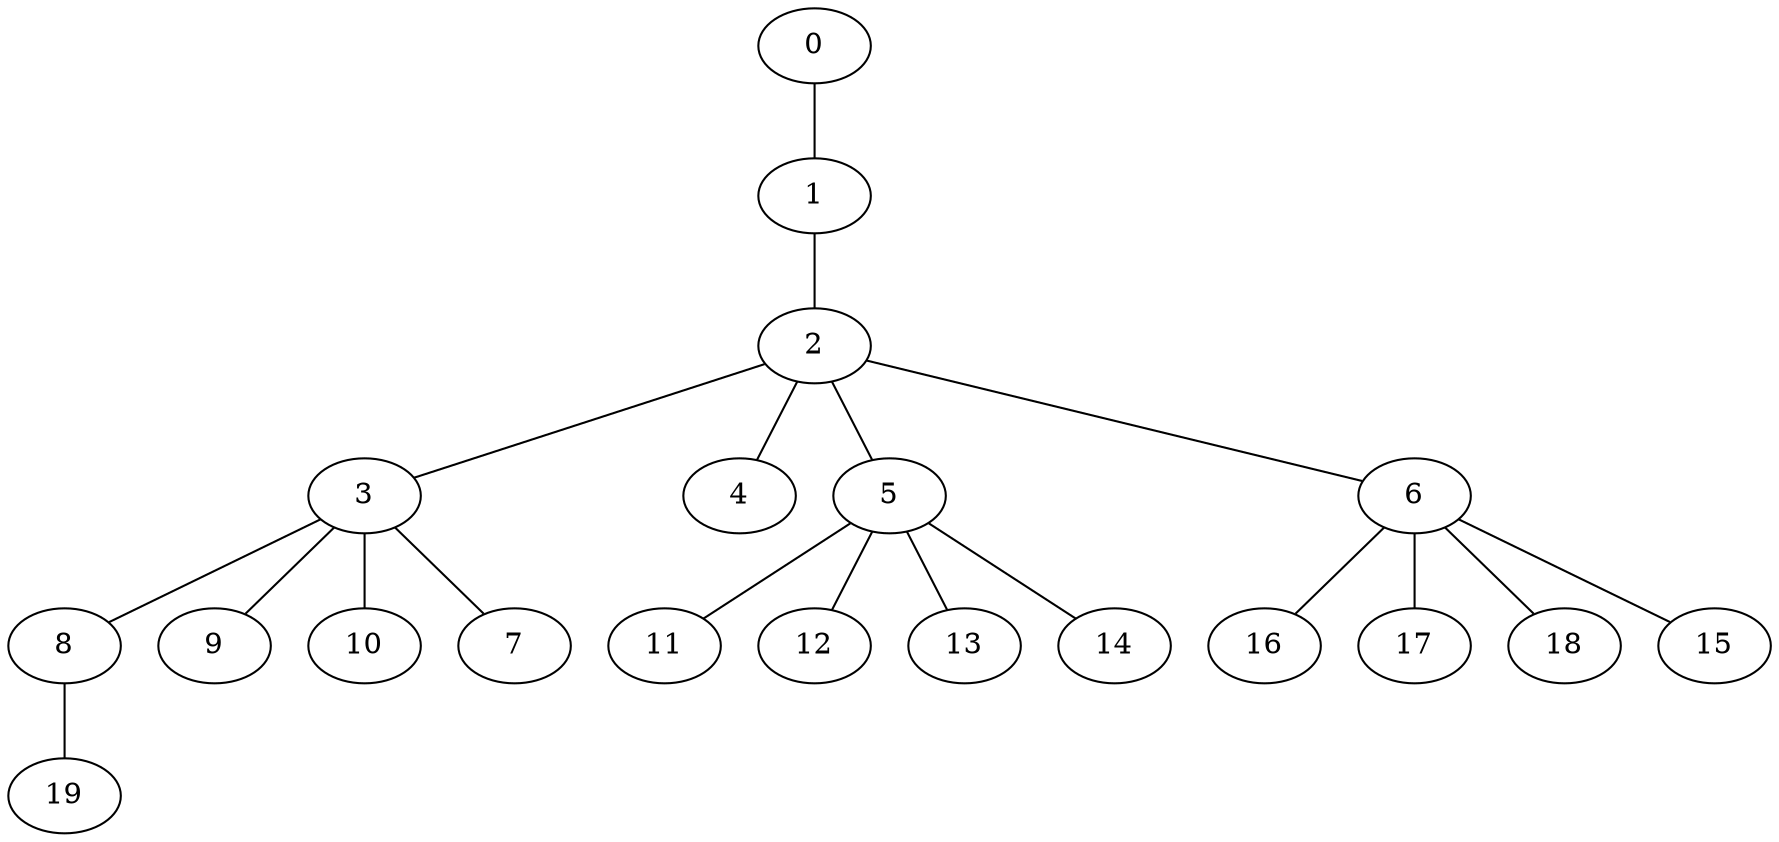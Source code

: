 
graph graphname {
    0 -- 1
1 -- 2
2 -- 3
2 -- 4
2 -- 5
2 -- 6
3 -- 8
3 -- 9
3 -- 10
3 -- 7
5 -- 11
5 -- 12
5 -- 13
5 -- 14
6 -- 16
6 -- 17
6 -- 18
6 -- 15
8 -- 19

}
